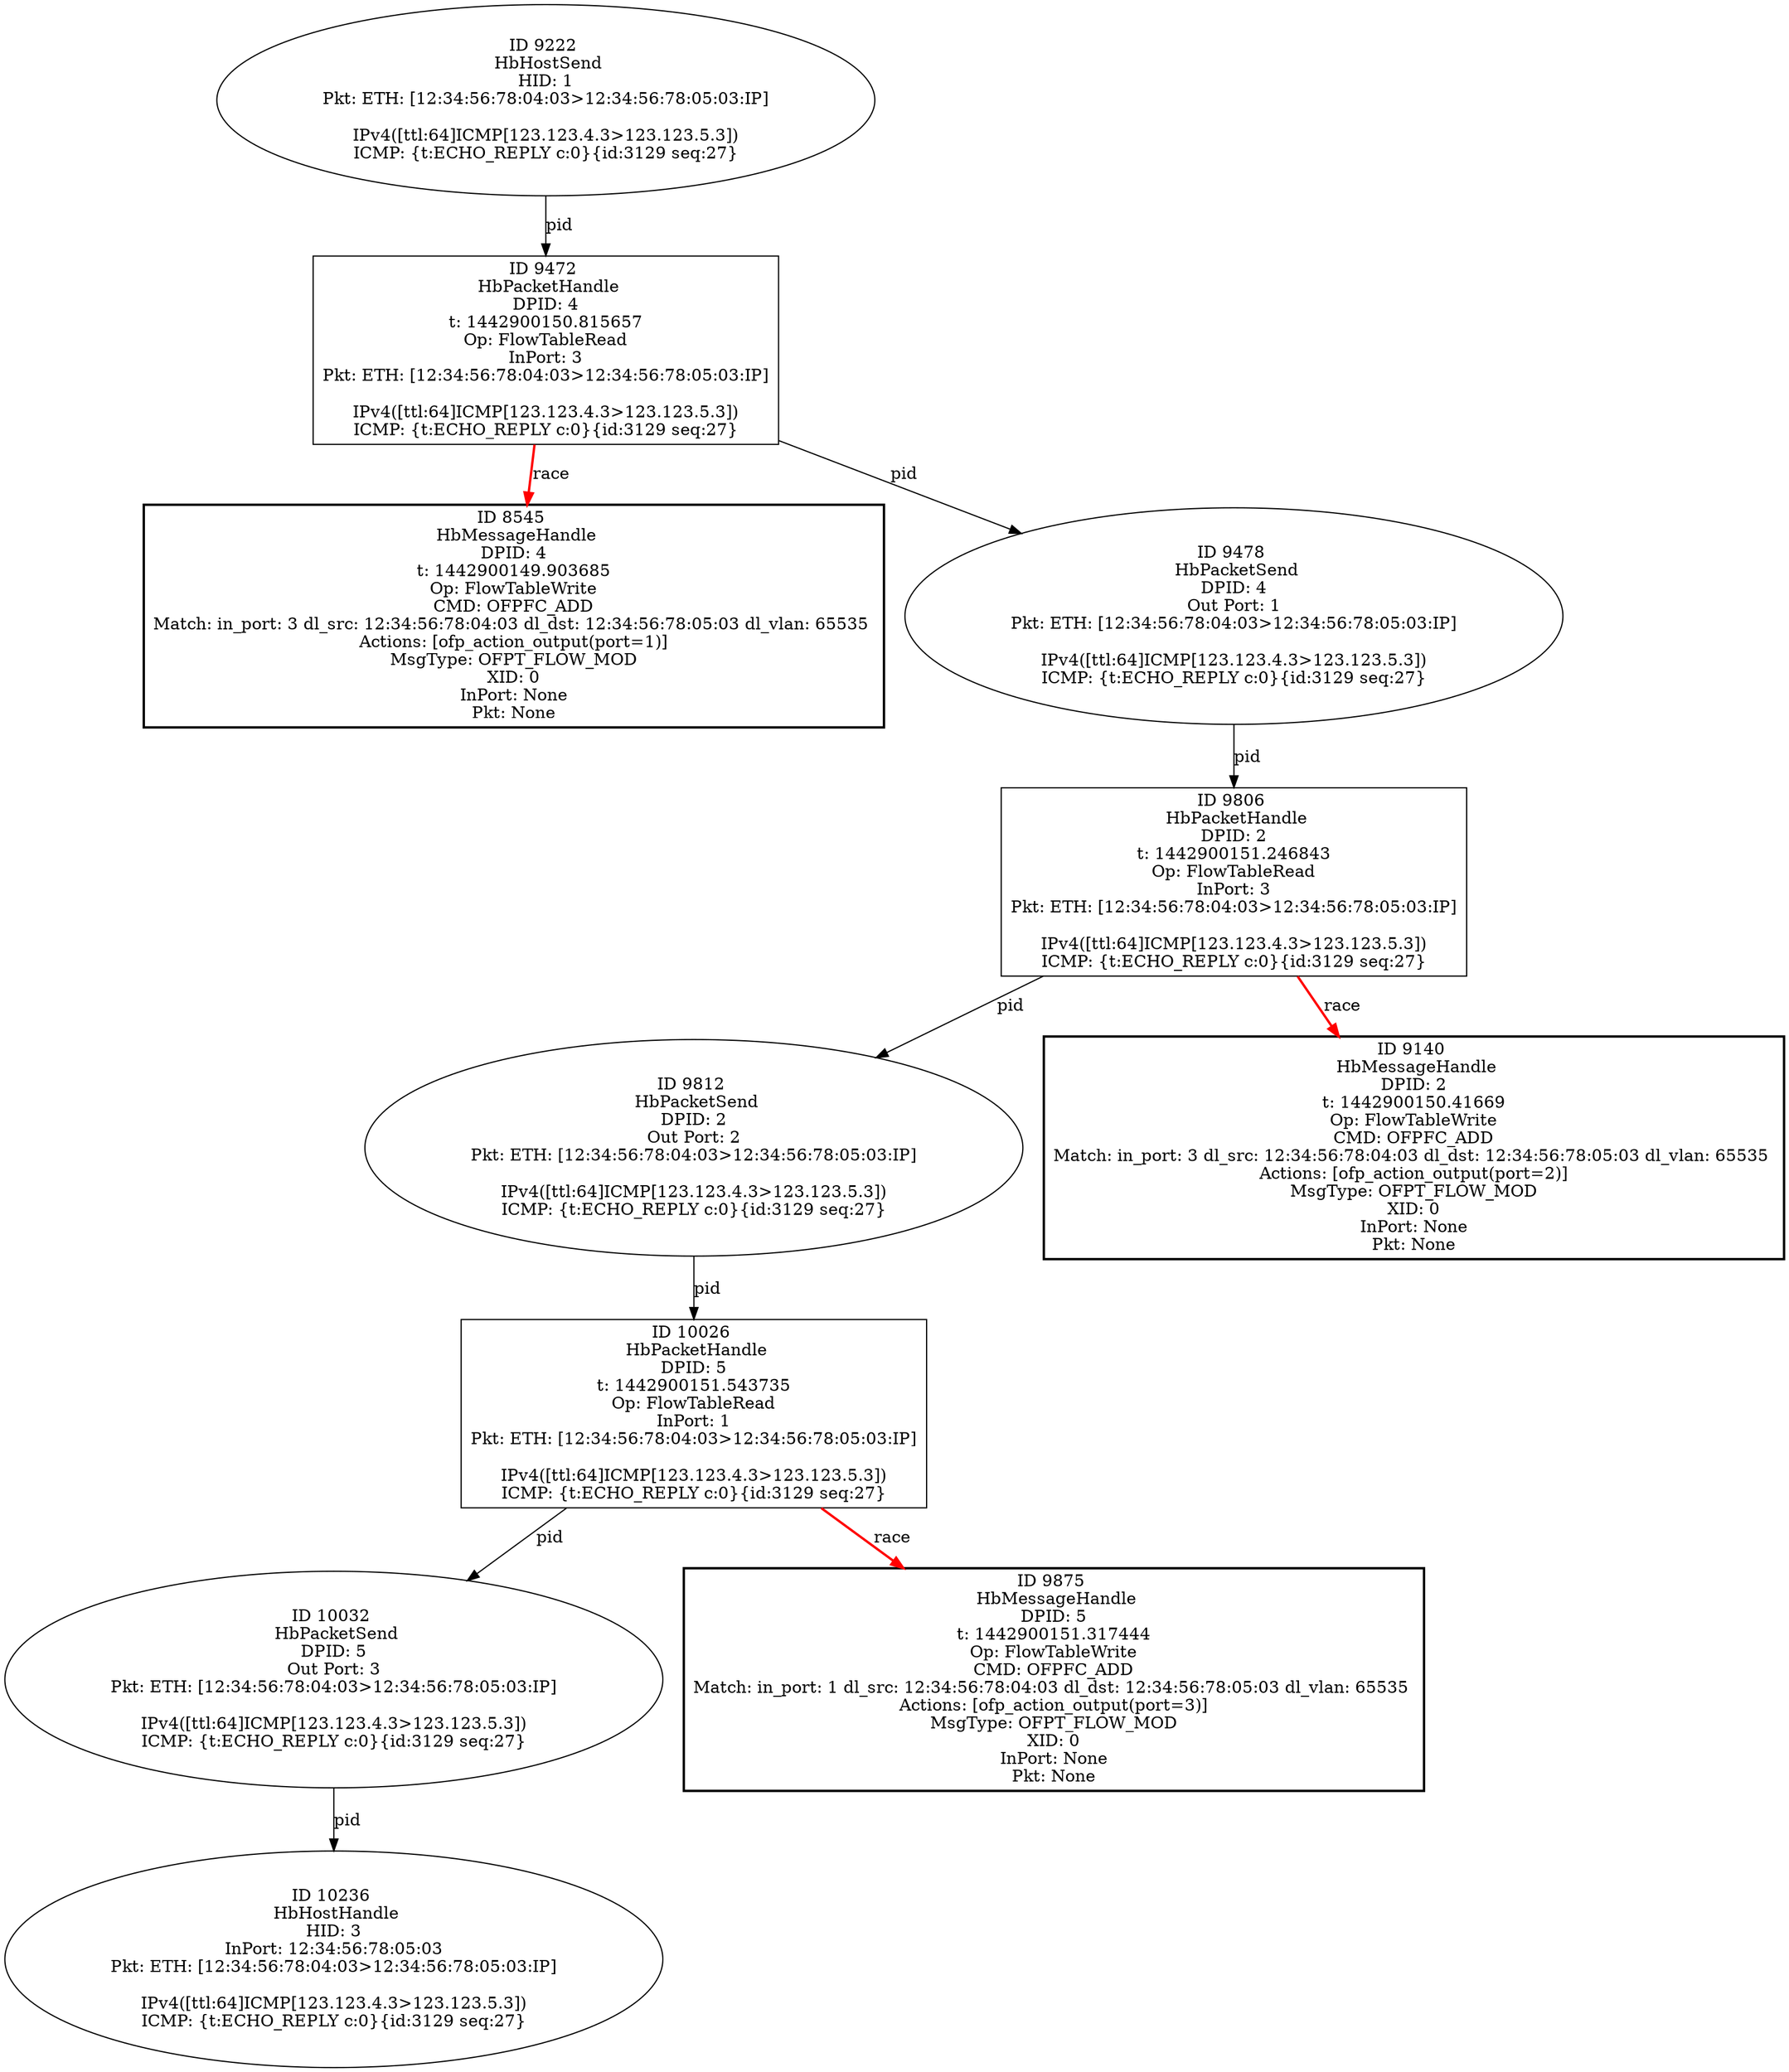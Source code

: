 strict digraph G {
9472 [shape=box, event=<hb_events.HbPacketHandle object at 0x109ca69d0>, label="ID 9472 
 HbPacketHandle
DPID: 4
t: 1442900150.815657
Op: FlowTableRead
InPort: 3
Pkt: ETH: [12:34:56:78:04:03>12:34:56:78:05:03:IP]

IPv4([ttl:64]ICMP[123.123.4.3>123.123.5.3])
ICMP: {t:ECHO_REPLY c:0}{id:3129 seq:27}"];
8545 [shape=box, style=bold, event=<hb_events.HbMessageHandle object at 0x109aea890>, label="ID 8545 
 HbMessageHandle
DPID: 4
t: 1442900149.903685
Op: FlowTableWrite
CMD: OFPFC_ADD
Match: in_port: 3 dl_src: 12:34:56:78:04:03 dl_dst: 12:34:56:78:05:03 dl_vlan: 65535 
Actions: [ofp_action_output(port=1)]
MsgType: OFPT_FLOW_MOD
XID: 0
InPort: None
Pkt: None"];
9222 [shape=oval, event=<hb_events.HbHostSend object at 0x109c1ff10>, label="ID 9222 
 HbHostSend
HID: 1
Pkt: ETH: [12:34:56:78:04:03>12:34:56:78:05:03:IP]

IPv4([ttl:64]ICMP[123.123.4.3>123.123.5.3])
ICMP: {t:ECHO_REPLY c:0}{id:3129 seq:27}"];
9478 [shape=oval, event=<hb_events.HbPacketSend object at 0x109ca6e10>, label="ID 9478 
 HbPacketSend
DPID: 4
Out Port: 1
Pkt: ETH: [12:34:56:78:04:03>12:34:56:78:05:03:IP]

IPv4([ttl:64]ICMP[123.123.4.3>123.123.5.3])
ICMP: {t:ECHO_REPLY c:0}{id:3129 seq:27}"];
10026 [shape=box, event=<hb_events.HbPacketHandle object at 0x109e63950>, label="ID 10026 
 HbPacketHandle
DPID: 5
t: 1442900151.543735
Op: FlowTableRead
InPort: 1
Pkt: ETH: [12:34:56:78:04:03>12:34:56:78:05:03:IP]

IPv4([ttl:64]ICMP[123.123.4.3>123.123.5.3])
ICMP: {t:ECHO_REPLY c:0}{id:3129 seq:27}"];
9806 [shape=box, event=<hb_events.HbPacketHandle object at 0x109d87b50>, label="ID 9806 
 HbPacketHandle
DPID: 2
t: 1442900151.246843
Op: FlowTableRead
InPort: 3
Pkt: ETH: [12:34:56:78:04:03>12:34:56:78:05:03:IP]

IPv4([ttl:64]ICMP[123.123.4.3>123.123.5.3])
ICMP: {t:ECHO_REPLY c:0}{id:3129 seq:27}"];
10032 [shape=oval, event=<hb_events.HbPacketSend object at 0x109e6b4d0>, label="ID 10032 
 HbPacketSend
DPID: 5
Out Port: 3
Pkt: ETH: [12:34:56:78:04:03>12:34:56:78:05:03:IP]

IPv4([ttl:64]ICMP[123.123.4.3>123.123.5.3])
ICMP: {t:ECHO_REPLY c:0}{id:3129 seq:27}"];
9875 [shape=box, style=bold, event=<hb_events.HbMessageHandle object at 0x109df6210>, label="ID 9875 
 HbMessageHandle
DPID: 5
t: 1442900151.317444
Op: FlowTableWrite
CMD: OFPFC_ADD
Match: in_port: 1 dl_src: 12:34:56:78:04:03 dl_dst: 12:34:56:78:05:03 dl_vlan: 65535 
Actions: [ofp_action_output(port=3)]
MsgType: OFPT_FLOW_MOD
XID: 0
InPort: None
Pkt: None"];
9812 [shape=oval, event=<hb_events.HbPacketSend object at 0x109db56d0>, label="ID 9812 
 HbPacketSend
DPID: 2
Out Port: 2
Pkt: ETH: [12:34:56:78:04:03>12:34:56:78:05:03:IP]

IPv4([ttl:64]ICMP[123.123.4.3>123.123.5.3])
ICMP: {t:ECHO_REPLY c:0}{id:3129 seq:27}"];
9140 [shape=box, style=bold, event=<hb_events.HbMessageHandle object at 0x109bf1590>, label="ID 9140 
 HbMessageHandle
DPID: 2
t: 1442900150.41669
Op: FlowTableWrite
CMD: OFPFC_ADD
Match: in_port: 3 dl_src: 12:34:56:78:04:03 dl_dst: 12:34:56:78:05:03 dl_vlan: 65535 
Actions: [ofp_action_output(port=2)]
MsgType: OFPT_FLOW_MOD
XID: 0
InPort: None
Pkt: None"];
10236 [shape=oval, event=<hb_events.HbHostHandle object at 0x109ef8d90>, label="ID 10236 
 HbHostHandle
HID: 3
InPort: 12:34:56:78:05:03
Pkt: ETH: [12:34:56:78:04:03>12:34:56:78:05:03:IP]

IPv4([ttl:64]ICMP[123.123.4.3>123.123.5.3])
ICMP: {t:ECHO_REPLY c:0}{id:3129 seq:27}"];
9472 -> 8545  [harmful=True, color=red, style=bold, rel=race, label=race];
9472 -> 9478  [rel=pid, label=pid];
9222 -> 9472  [rel=pid, label=pid];
9478 -> 9806  [rel=pid, label=pid];
10026 -> 10032  [rel=pid, label=pid];
10026 -> 9875  [harmful=True, color=red, style=bold, rel=race, label=race];
9806 -> 9140  [harmful=True, color=red, style=bold, rel=race, label=race];
9806 -> 9812  [rel=pid, label=pid];
10032 -> 10236  [rel=pid, label=pid];
9812 -> 10026  [rel=pid, label=pid];
}
